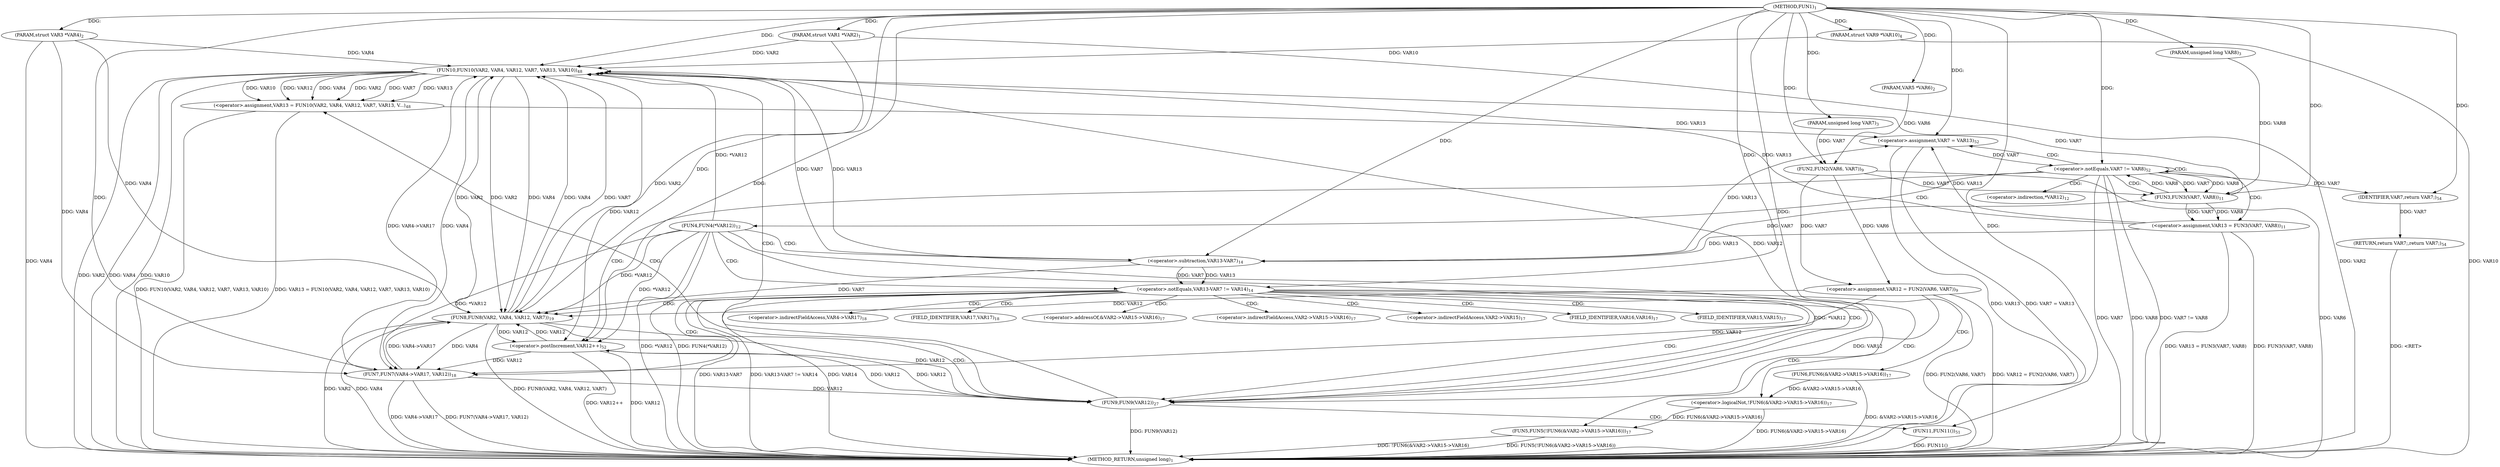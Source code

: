 digraph "FUN1" {  
"8" [label = <(METHOD,FUN1)<SUB>1</SUB>> ]
"92" [label = <(METHOD_RETURN,unsigned long)<SUB>1</SUB>> ]
"9" [label = <(PARAM,struct VAR1 *VAR2)<SUB>1</SUB>> ]
"10" [label = <(PARAM,struct VAR3 *VAR4)<SUB>2</SUB>> ]
"11" [label = <(PARAM,VAR5 *VAR6)<SUB>2</SUB>> ]
"12" [label = <(PARAM,unsigned long VAR7)<SUB>3</SUB>> ]
"13" [label = <(PARAM,unsigned long VAR8)<SUB>3</SUB>> ]
"14" [label = <(PARAM,struct VAR9 *VAR10)<SUB>4</SUB>> ]
"18" [label = <(&lt;operator&gt;.assignment,VAR12 = FUN2(VAR6, VAR7))<SUB>9</SUB>> ]
"90" [label = <(RETURN,return VAR7;,return VAR7;)<SUB>54</SUB>> ]
"91" [label = <(IDENTIFIER,VAR7,return VAR7;)<SUB>54</SUB>> ]
"20" [label = <(FUN2,FUN2(VAR6, VAR7))<SUB>9</SUB>> ]
"25" [label = <(&lt;operator&gt;.assignment,VAR13 = FUN3(VAR7, VAR8))<SUB>11</SUB>> ]
"71" [label = <(&lt;operator&gt;.assignment,VAR13 = FUN10(VAR2, VAR4, VAR12, VAR7, VAR13, V...)<SUB>48</SUB>> ]
"80" [label = <(FUN11,FUN11())<SUB>51</SUB>> ]
"82" [label = <(&lt;operator&gt;.postIncrement,VAR12++)<SUB>52</SUB>> ]
"84" [label = <(&lt;operator&gt;.assignment,VAR7 = VAR13)<SUB>52</SUB>> ]
"87" [label = <(&lt;operator&gt;.notEquals,VAR7 != VAR8)<SUB>52</SUB>> ]
"31" [label = <(FUN4,FUN4(*VAR12))<SUB>12</SUB>> ]
"67" [label = <(FUN9,FUN9(VAR12))<SUB>27</SUB>> ]
"27" [label = <(FUN3,FUN3(VAR7, VAR8))<SUB>11</SUB>> ]
"73" [label = <(FUN10,FUN10(VAR2, VAR4, VAR12, VAR7, VAR13, VAR10))<SUB>48</SUB>> ]
"36" [label = <(&lt;operator&gt;.notEquals,VAR13-VAR7 != VAR14)<SUB>14</SUB>> ]
"42" [label = <(FUN5,FUN5(!FUN6(&amp;VAR2-&gt;VAR15-&gt;VAR16)))<SUB>17</SUB>> ]
"51" [label = <(FUN7,FUN7(VAR4-&gt;VAR17, VAR12))<SUB>18</SUB>> ]
"37" [label = <(&lt;operator&gt;.subtraction,VAR13-VAR7)<SUB>14</SUB>> ]
"43" [label = <(&lt;operator&gt;.logicalNot,!FUN6(&amp;VAR2-&gt;VAR15-&gt;VAR16))<SUB>17</SUB>> ]
"59" [label = <(FUN8,FUN8(VAR2, VAR4, VAR12, VAR7))<SUB>19</SUB>> ]
"44" [label = <(FUN6,FUN6(&amp;VAR2-&gt;VAR15-&gt;VAR16))<SUB>17</SUB>> ]
"32" [label = <(&lt;operator&gt;.indirection,*VAR12)<SUB>12</SUB>> ]
"52" [label = <(&lt;operator&gt;.indirectFieldAccess,VAR4-&gt;VAR17)<SUB>18</SUB>> ]
"54" [label = <(FIELD_IDENTIFIER,VAR17,VAR17)<SUB>18</SUB>> ]
"45" [label = <(&lt;operator&gt;.addressOf,&amp;VAR2-&gt;VAR15-&gt;VAR16)<SUB>17</SUB>> ]
"46" [label = <(&lt;operator&gt;.indirectFieldAccess,VAR2-&gt;VAR15-&gt;VAR16)<SUB>17</SUB>> ]
"47" [label = <(&lt;operator&gt;.indirectFieldAccess,VAR2-&gt;VAR15)<SUB>17</SUB>> ]
"50" [label = <(FIELD_IDENTIFIER,VAR16,VAR16)<SUB>17</SUB>> ]
"49" [label = <(FIELD_IDENTIFIER,VAR15,VAR15)<SUB>17</SUB>> ]
  "90" -> "92"  [ label = "DDG: &lt;RET&gt;"] 
  "9" -> "92"  [ label = "DDG: VAR2"] 
  "10" -> "92"  [ label = "DDG: VAR4"] 
  "14" -> "92"  [ label = "DDG: VAR10"] 
  "20" -> "92"  [ label = "DDG: VAR6"] 
  "18" -> "92"  [ label = "DDG: FUN2(VAR6, VAR7)"] 
  "18" -> "92"  [ label = "DDG: VAR12 = FUN2(VAR6, VAR7)"] 
  "25" -> "92"  [ label = "DDG: FUN3(VAR7, VAR8)"] 
  "25" -> "92"  [ label = "DDG: VAR13 = FUN3(VAR7, VAR8)"] 
  "31" -> "92"  [ label = "DDG: *VAR12"] 
  "31" -> "92"  [ label = "DDG: FUN4(*VAR12)"] 
  "36" -> "92"  [ label = "DDG: VAR13-VAR7"] 
  "36" -> "92"  [ label = "DDG: VAR13-VAR7 != VAR14"] 
  "59" -> "92"  [ label = "DDG: VAR2"] 
  "59" -> "92"  [ label = "DDG: VAR4"] 
  "59" -> "92"  [ label = "DDG: FUN8(VAR2, VAR4, VAR12, VAR7)"] 
  "44" -> "92"  [ label = "DDG: &amp;VAR2-&gt;VAR15-&gt;VAR16"] 
  "43" -> "92"  [ label = "DDG: FUN6(&amp;VAR2-&gt;VAR15-&gt;VAR16)"] 
  "42" -> "92"  [ label = "DDG: !FUN6(&amp;VAR2-&gt;VAR15-&gt;VAR16)"] 
  "42" -> "92"  [ label = "DDG: FUN5(!FUN6(&amp;VAR2-&gt;VAR15-&gt;VAR16))"] 
  "51" -> "92"  [ label = "DDG: VAR4-&gt;VAR17"] 
  "51" -> "92"  [ label = "DDG: FUN7(VAR4-&gt;VAR17, VAR12)"] 
  "67" -> "92"  [ label = "DDG: FUN9(VAR12)"] 
  "73" -> "92"  [ label = "DDG: VAR2"] 
  "73" -> "92"  [ label = "DDG: VAR4"] 
  "73" -> "92"  [ label = "DDG: VAR10"] 
  "71" -> "92"  [ label = "DDG: FUN10(VAR2, VAR4, VAR12, VAR7, VAR13, VAR10)"] 
  "71" -> "92"  [ label = "DDG: VAR13 = FUN10(VAR2, VAR4, VAR12, VAR7, VAR13, VAR10)"] 
  "80" -> "92"  [ label = "DDG: FUN11()"] 
  "82" -> "92"  [ label = "DDG: VAR12"] 
  "82" -> "92"  [ label = "DDG: VAR12++"] 
  "84" -> "92"  [ label = "DDG: VAR13"] 
  "84" -> "92"  [ label = "DDG: VAR7 = VAR13"] 
  "87" -> "92"  [ label = "DDG: VAR7"] 
  "87" -> "92"  [ label = "DDG: VAR8"] 
  "87" -> "92"  [ label = "DDG: VAR7 != VAR8"] 
  "36" -> "92"  [ label = "DDG: VAR14"] 
  "8" -> "9"  [ label = "DDG: "] 
  "8" -> "10"  [ label = "DDG: "] 
  "8" -> "11"  [ label = "DDG: "] 
  "8" -> "12"  [ label = "DDG: "] 
  "8" -> "13"  [ label = "DDG: "] 
  "8" -> "14"  [ label = "DDG: "] 
  "20" -> "18"  [ label = "DDG: VAR6"] 
  "20" -> "18"  [ label = "DDG: VAR7"] 
  "91" -> "90"  [ label = "DDG: VAR7"] 
  "87" -> "91"  [ label = "DDG: VAR7"] 
  "8" -> "91"  [ label = "DDG: "] 
  "11" -> "20"  [ label = "DDG: VAR6"] 
  "8" -> "20"  [ label = "DDG: "] 
  "12" -> "20"  [ label = "DDG: VAR7"] 
  "27" -> "25"  [ label = "DDG: VAR7"] 
  "27" -> "25"  [ label = "DDG: VAR8"] 
  "73" -> "71"  [ label = "DDG: VAR2"] 
  "73" -> "71"  [ label = "DDG: VAR7"] 
  "73" -> "71"  [ label = "DDG: VAR13"] 
  "73" -> "71"  [ label = "DDG: VAR10"] 
  "73" -> "71"  [ label = "DDG: VAR12"] 
  "73" -> "71"  [ label = "DDG: VAR4"] 
  "8" -> "80"  [ label = "DDG: "] 
  "25" -> "84"  [ label = "DDG: VAR13"] 
  "37" -> "84"  [ label = "DDG: VAR13"] 
  "71" -> "84"  [ label = "DDG: VAR13"] 
  "8" -> "84"  [ label = "DDG: "] 
  "31" -> "82"  [ label = "DDG: *VAR12"] 
  "59" -> "82"  [ label = "DDG: VAR12"] 
  "67" -> "82"  [ label = "DDG: VAR12"] 
  "73" -> "82"  [ label = "DDG: VAR12"] 
  "8" -> "82"  [ label = "DDG: "] 
  "84" -> "87"  [ label = "DDG: VAR7"] 
  "8" -> "87"  [ label = "DDG: "] 
  "27" -> "87"  [ label = "DDG: VAR8"] 
  "20" -> "27"  [ label = "DDG: VAR7"] 
  "87" -> "27"  [ label = "DDG: VAR7"] 
  "8" -> "27"  [ label = "DDG: "] 
  "13" -> "27"  [ label = "DDG: VAR8"] 
  "87" -> "27"  [ label = "DDG: VAR8"] 
  "18" -> "67"  [ label = "DDG: VAR12"] 
  "31" -> "67"  [ label = "DDG: *VAR12"] 
  "59" -> "67"  [ label = "DDG: VAR12"] 
  "51" -> "67"  [ label = "DDG: VAR12"] 
  "82" -> "67"  [ label = "DDG: VAR12"] 
  "8" -> "67"  [ label = "DDG: "] 
  "9" -> "73"  [ label = "DDG: VAR2"] 
  "59" -> "73"  [ label = "DDG: VAR2"] 
  "8" -> "73"  [ label = "DDG: "] 
  "10" -> "73"  [ label = "DDG: VAR4"] 
  "59" -> "73"  [ label = "DDG: VAR4"] 
  "51" -> "73"  [ label = "DDG: VAR4-&gt;VAR17"] 
  "31" -> "73"  [ label = "DDG: *VAR12"] 
  "67" -> "73"  [ label = "DDG: VAR12"] 
  "27" -> "73"  [ label = "DDG: VAR7"] 
  "37" -> "73"  [ label = "DDG: VAR7"] 
  "59" -> "73"  [ label = "DDG: VAR7"] 
  "25" -> "73"  [ label = "DDG: VAR13"] 
  "37" -> "73"  [ label = "DDG: VAR13"] 
  "14" -> "73"  [ label = "DDG: VAR10"] 
  "37" -> "36"  [ label = "DDG: VAR13"] 
  "37" -> "36"  [ label = "DDG: VAR7"] 
  "8" -> "36"  [ label = "DDG: "] 
  "25" -> "37"  [ label = "DDG: VAR13"] 
  "8" -> "37"  [ label = "DDG: "] 
  "27" -> "37"  [ label = "DDG: VAR7"] 
  "43" -> "42"  [ label = "DDG: FUN6(&amp;VAR2-&gt;VAR15-&gt;VAR16)"] 
  "10" -> "51"  [ label = "DDG: VAR4"] 
  "59" -> "51"  [ label = "DDG: VAR4"] 
  "73" -> "51"  [ label = "DDG: VAR4"] 
  "18" -> "51"  [ label = "DDG: VAR12"] 
  "31" -> "51"  [ label = "DDG: *VAR12"] 
  "82" -> "51"  [ label = "DDG: VAR12"] 
  "8" -> "51"  [ label = "DDG: "] 
  "44" -> "43"  [ label = "DDG: &amp;VAR2-&gt;VAR15-&gt;VAR16"] 
  "9" -> "59"  [ label = "DDG: VAR2"] 
  "73" -> "59"  [ label = "DDG: VAR2"] 
  "8" -> "59"  [ label = "DDG: "] 
  "10" -> "59"  [ label = "DDG: VAR4"] 
  "51" -> "59"  [ label = "DDG: VAR4-&gt;VAR17"] 
  "73" -> "59"  [ label = "DDG: VAR4"] 
  "18" -> "59"  [ label = "DDG: VAR12"] 
  "31" -> "59"  [ label = "DDG: *VAR12"] 
  "82" -> "59"  [ label = "DDG: VAR12"] 
  "37" -> "59"  [ label = "DDG: VAR7"] 
  "87" -> "32"  [ label = "CDG: "] 
  "87" -> "84"  [ label = "CDG: "] 
  "87" -> "25"  [ label = "CDG: "] 
  "87" -> "27"  [ label = "CDG: "] 
  "87" -> "87"  [ label = "CDG: "] 
  "87" -> "82"  [ label = "CDG: "] 
  "87" -> "31"  [ label = "CDG: "] 
  "31" -> "37"  [ label = "CDG: "] 
  "31" -> "67"  [ label = "CDG: "] 
  "31" -> "36"  [ label = "CDG: "] 
  "67" -> "73"  [ label = "CDG: "] 
  "67" -> "80"  [ label = "CDG: "] 
  "67" -> "71"  [ label = "CDG: "] 
  "36" -> "47"  [ label = "CDG: "] 
  "36" -> "49"  [ label = "CDG: "] 
  "36" -> "42"  [ label = "CDG: "] 
  "36" -> "51"  [ label = "CDG: "] 
  "36" -> "52"  [ label = "CDG: "] 
  "36" -> "46"  [ label = "CDG: "] 
  "36" -> "67"  [ label = "CDG: "] 
  "36" -> "45"  [ label = "CDG: "] 
  "36" -> "50"  [ label = "CDG: "] 
  "36" -> "59"  [ label = "CDG: "] 
  "36" -> "44"  [ label = "CDG: "] 
  "36" -> "54"  [ label = "CDG: "] 
  "36" -> "43"  [ label = "CDG: "] 
  "59" -> "67"  [ label = "CDG: "] 
}
